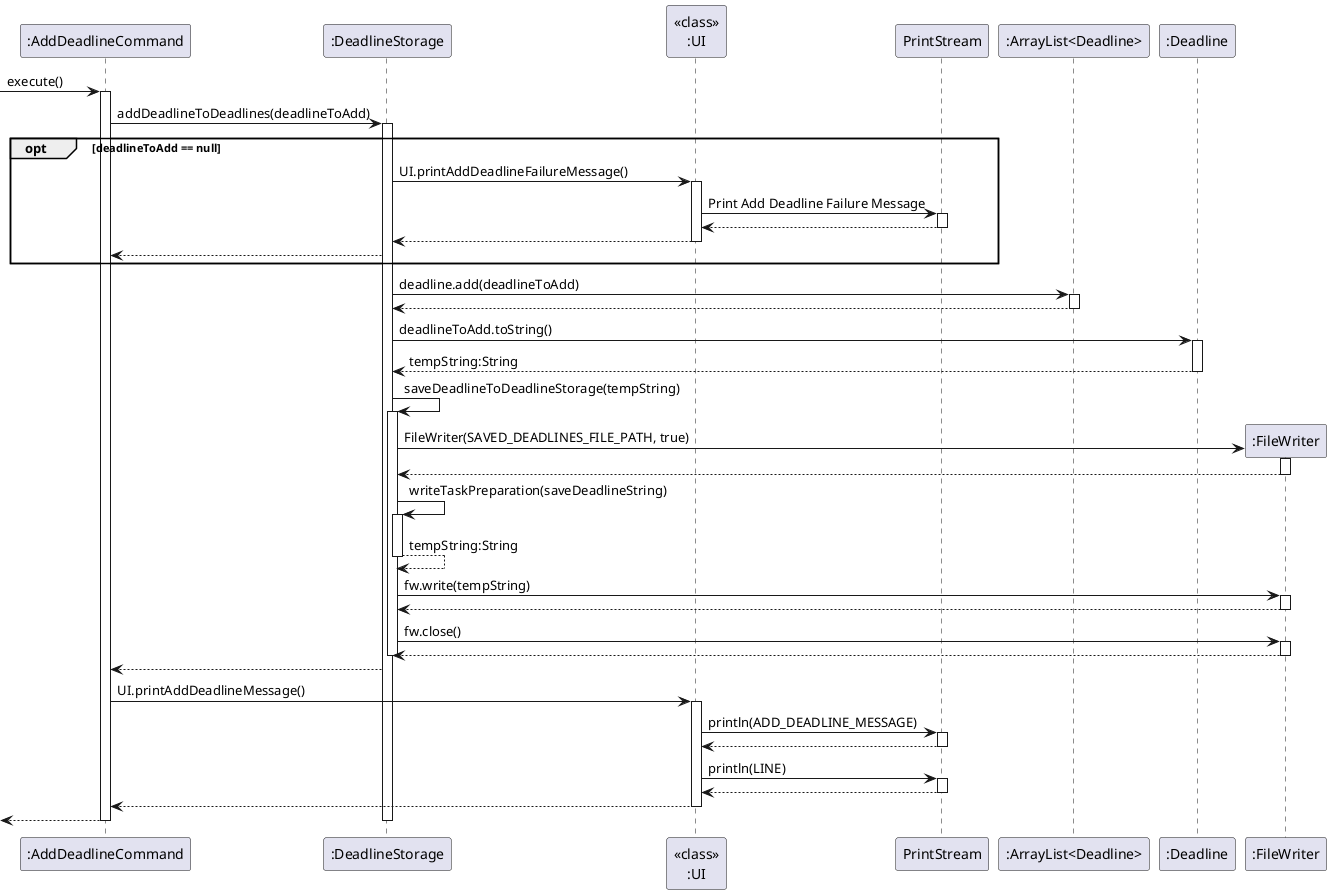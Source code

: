 @startuml
'https://plantuml.com/sequence-diagram

-> ":AddDeadlineCommand" : execute()
activate ":AddDeadlineCommand"
":AddDeadlineCommand" -> ":DeadlineStorage" : addDeadlineToDeadlines(deadlineToAdd)
activate ":DeadlineStorage"
opt deadlineToAdd == null
":DeadlineStorage" -> "<<class>>\n:UI" : UI.printAddDeadlineFailureMessage()
activate "<<class>>\n:UI"
"<<class>>\n:UI" -> "PrintStream" : Print Add Deadline Failure Message
activate "PrintStream"
"<<class>>\n:UI" <-- "PrintStream"
deactivate "PrintStream"
":DeadlineStorage" <-- "<<class>>\n:UI"
deactivate "<<class>>\n:UI"
":AddDeadlineCommand"<-- ":DeadlineStorage"
end

":DeadlineStorage" -> ":ArrayList<Deadline>" : deadline.add(deadlineToAdd)
activate ":ArrayList<Deadline>"
":DeadlineStorage" <-- ":ArrayList<Deadline>"
deactivate ":ArrayList<Deadline>"

":DeadlineStorage" -> ":Deadline" : deadlineToAdd.toString()
activate ":Deadline"
":DeadlineStorage" <-- ":Deadline" : tempString:String
deactivate ":Deadline"
":DeadlineStorage" -> ":DeadlineStorage" : saveDeadlineToDeadlineStorage(tempString)
activate ":DeadlineStorage"
create ":FileWriter"
":DeadlineStorage" -> ":FileWriter" : FileWriter(SAVED_DEADLINES_FILE_PATH, true)
activate ":FileWriter"
":DeadlineStorage" <-- ":FileWriter"
deactivate ":FileWriter"
":DeadlineStorage" -> ":DeadlineStorage" : writeTaskPreparation(saveDeadlineString)
activate ":DeadlineStorage"
":DeadlineStorage" --> ":DeadlineStorage" : tempString:String
deactivate ":DeadlineStorage"
":DeadlineStorage" -> ":FileWriter" : fw.write(tempString)
activate ":FileWriter"
":DeadlineStorage" <-- ":FileWriter"
deactivate ":FileWriter"
":DeadlineStorage" -> ":FileWriter" : fw.close()
activate ":FileWriter"
":DeadlineStorage" <-- ":FileWriter"
deactivate ":FileWriter"
deactivate ":DeadlineStorage"
":AddDeadlineCommand" <-- ":DeadlineStorage"
":AddDeadlineCommand" -> "<<class>>\n:UI" : UI.printAddDeadlineMessage()
activate "<<class>>\n:UI"
"<<class>>\n:UI" -> PrintStream :  println(ADD_DEADLINE_MESSAGE)
activate PrintStream
"<<class>>\n:UI" <-- PrintStream
deactivate PrintStream
"<<class>>\n:UI" -> PrintStream :  println(LINE)
activate PrintStream
"<<class>>\n:UI" <-- PrintStream
deactivate PrintStream
":AddDeadlineCommand" <-- "<<class>>\n:UI"
deactivate "<<class>>\n:UI"
<-- ":AddDeadlineCommand"

deactivate ":DeadlineStorage"
deactivate ":AddDeadlineCommand"
@enduml